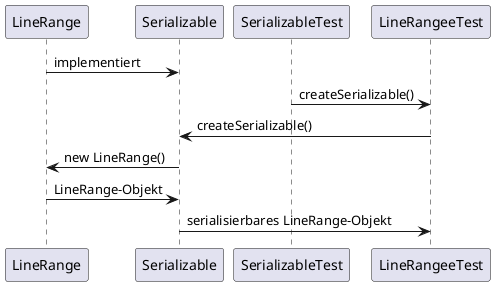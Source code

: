 @startuml


LineRange -> Serializable : implementiert

SerializableTest -> LineRangeeTest : createSerializable()

LineRangeeTest -> Serializable : createSerializable()

Serializable -> LineRange : new LineRange()

LineRange -> Serializable : LineRange-Objekt

Serializable -> LineRangeeTest : serialisierbares LineRange-Objekt

@enduml